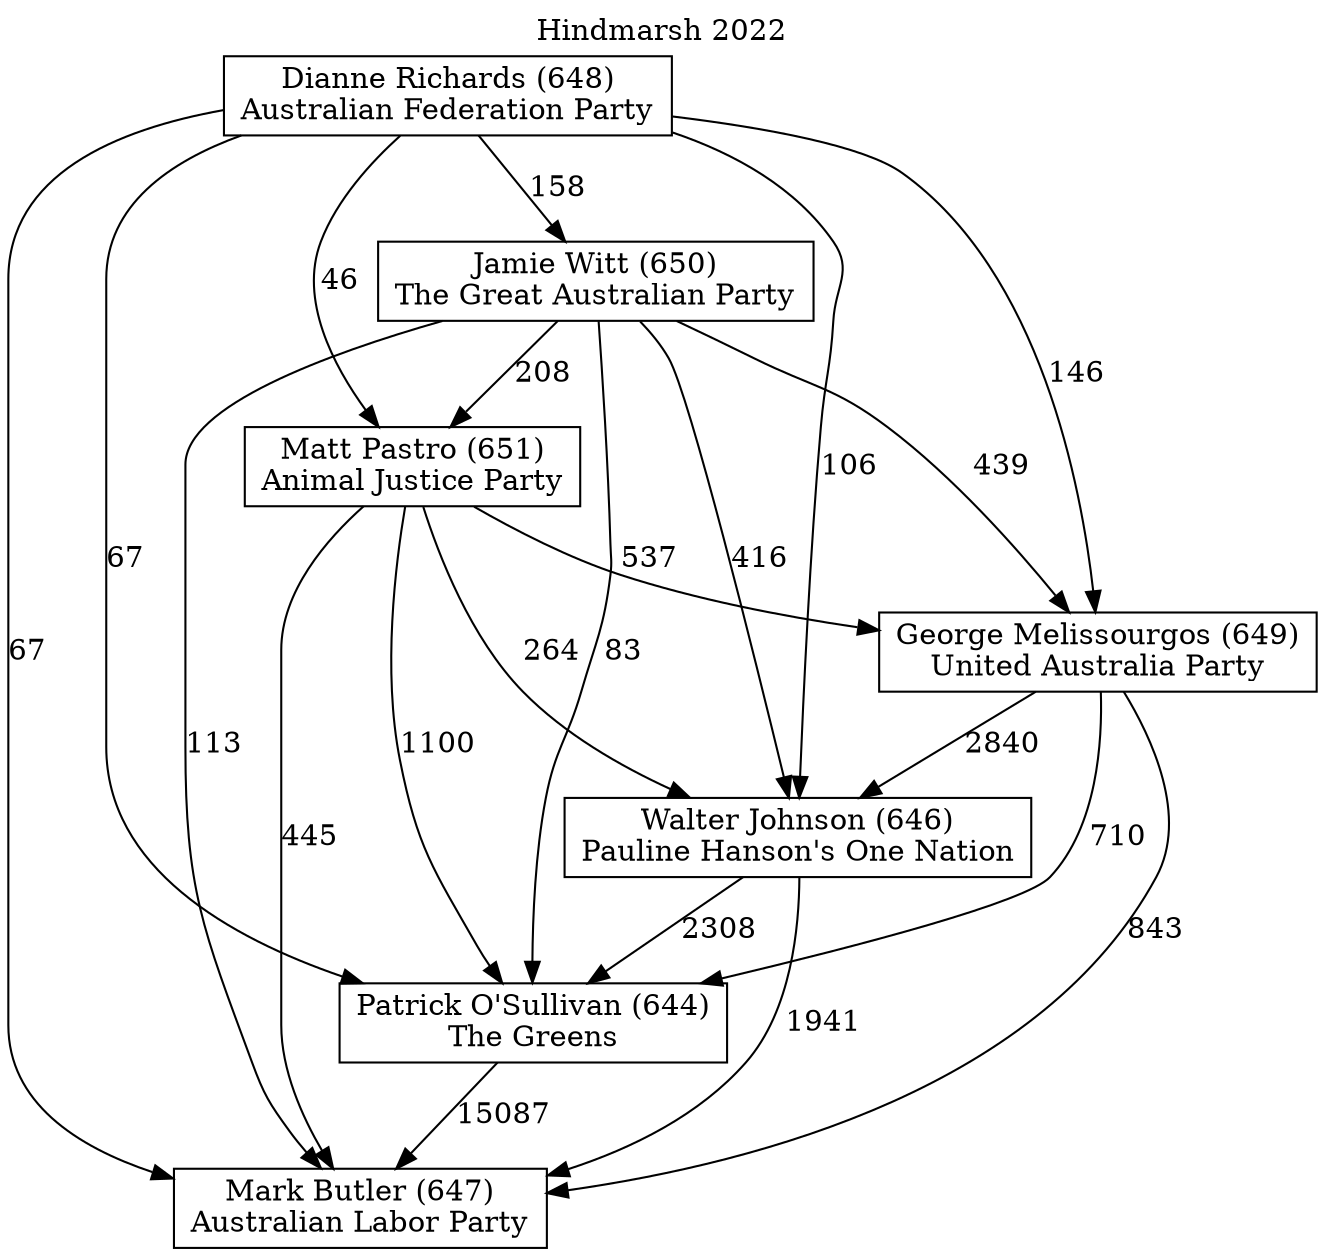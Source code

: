 // House preference flow
digraph "Mark Butler (647)_Hindmarsh_2022" {
	graph [label="Hindmarsh 2022" labelloc=t mclimit=10]
	node [shape=box]
	"Mark Butler (647)" [label="Mark Butler (647)
Australian Labor Party"]
	"Patrick O'Sullivan (644)" [label="Patrick O'Sullivan (644)
The Greens"]
	"Walter Johnson (646)" [label="Walter Johnson (646)
Pauline Hanson's One Nation"]
	"George Melissourgos (649)" [label="George Melissourgos (649)
United Australia Party"]
	"Matt Pastro (651)" [label="Matt Pastro (651)
Animal Justice Party"]
	"Jamie Witt (650)" [label="Jamie Witt (650)
The Great Australian Party"]
	"Dianne Richards (648)" [label="Dianne Richards (648)
Australian Federation Party"]
	"Patrick O'Sullivan (644)" -> "Mark Butler (647)" [label=15087]
	"Walter Johnson (646)" -> "Patrick O'Sullivan (644)" [label=2308]
	"George Melissourgos (649)" -> "Walter Johnson (646)" [label=2840]
	"Matt Pastro (651)" -> "George Melissourgos (649)" [label=537]
	"Jamie Witt (650)" -> "Matt Pastro (651)" [label=208]
	"Dianne Richards (648)" -> "Jamie Witt (650)" [label=158]
	"Walter Johnson (646)" -> "Mark Butler (647)" [label=1941]
	"George Melissourgos (649)" -> "Mark Butler (647)" [label=843]
	"Matt Pastro (651)" -> "Mark Butler (647)" [label=445]
	"Jamie Witt (650)" -> "Mark Butler (647)" [label=113]
	"Dianne Richards (648)" -> "Mark Butler (647)" [label=67]
	"Dianne Richards (648)" -> "Matt Pastro (651)" [label=46]
	"Jamie Witt (650)" -> "George Melissourgos (649)" [label=439]
	"Dianne Richards (648)" -> "George Melissourgos (649)" [label=146]
	"Matt Pastro (651)" -> "Walter Johnson (646)" [label=264]
	"Jamie Witt (650)" -> "Walter Johnson (646)" [label=416]
	"Dianne Richards (648)" -> "Walter Johnson (646)" [label=106]
	"George Melissourgos (649)" -> "Patrick O'Sullivan (644)" [label=710]
	"Matt Pastro (651)" -> "Patrick O'Sullivan (644)" [label=1100]
	"Jamie Witt (650)" -> "Patrick O'Sullivan (644)" [label=83]
	"Dianne Richards (648)" -> "Patrick O'Sullivan (644)" [label=67]
}
